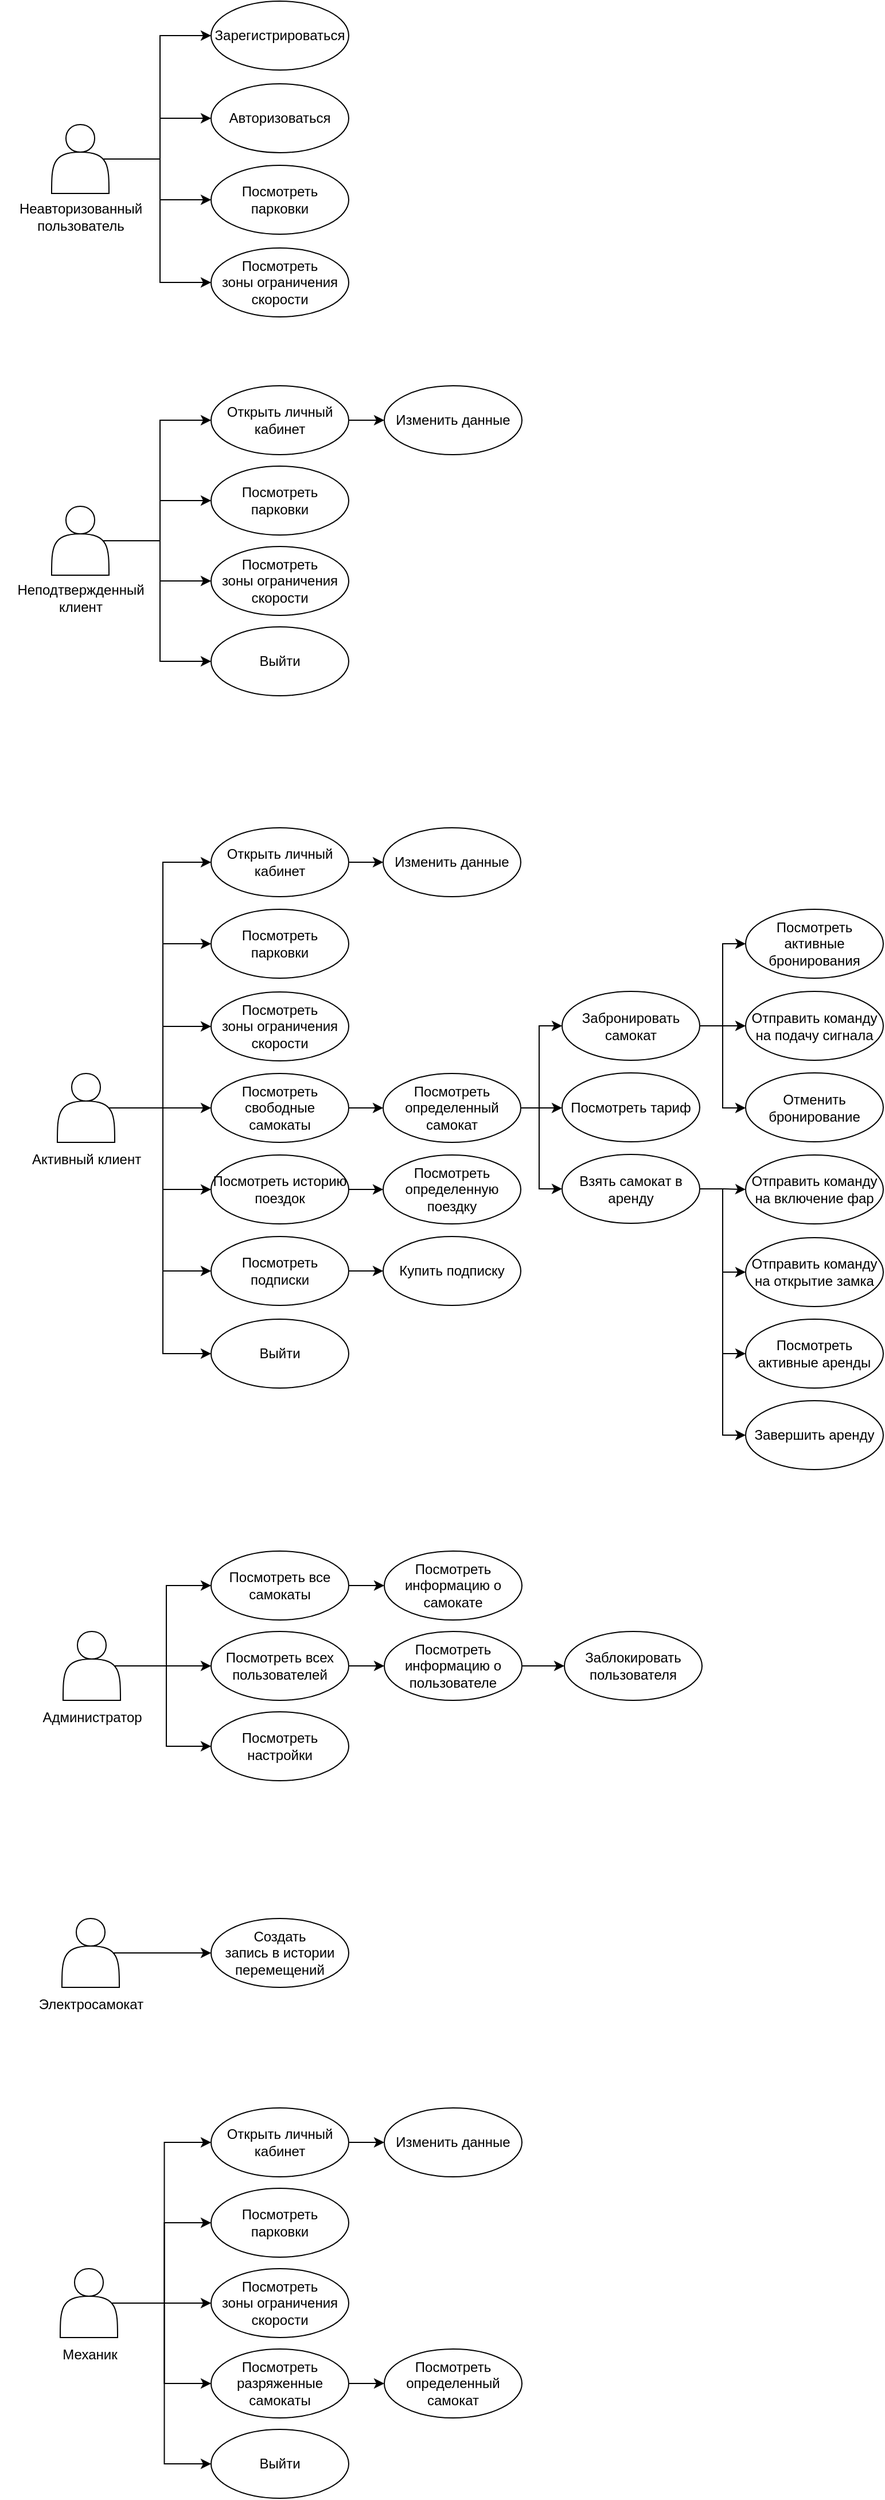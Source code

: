 <mxfile version="21.2.9" type="device">
  <diagram name="Страница 1" id="sC1vlXsgD7HMDIOW7rTh">
    <mxGraphModel dx="1346" dy="1973" grid="1" gridSize="10" guides="1" tooltips="1" connect="1" arrows="1" fold="1" page="1" pageScale="1" pageWidth="827" pageHeight="1169" math="0" shadow="0">
      <root>
        <mxCell id="0" />
        <mxCell id="1" parent="0" />
        <mxCell id="RzFVJwVaNX9K7hLxJ5v1-9" value="" style="group" parent="1" vertex="1" connectable="0">
          <mxGeometry x="340" y="57.5" width="130" height="100" as="geometry" />
        </mxCell>
        <mxCell id="RzFVJwVaNX9K7hLxJ5v1-1" value="" style="shape=actor;whiteSpace=wrap;html=1;" parent="RzFVJwVaNX9K7hLxJ5v1-9" vertex="1">
          <mxGeometry x="40" width="50" height="60" as="geometry" />
        </mxCell>
        <mxCell id="RzFVJwVaNX9K7hLxJ5v1-2" value="Неавторизованный&lt;br&gt;пользователь" style="text;html=1;align=center;verticalAlign=middle;resizable=0;points=[];autosize=1;strokeColor=none;fillColor=none;" parent="RzFVJwVaNX9K7hLxJ5v1-9" vertex="1">
          <mxGeometry y="60" width="130" height="40" as="geometry" />
        </mxCell>
        <mxCell id="RzFVJwVaNX9K7hLxJ5v1-53" value="" style="group" parent="1" vertex="1" connectable="0">
          <mxGeometry x="350" y="1370" width="140" height="100" as="geometry" />
        </mxCell>
        <mxCell id="RzFVJwVaNX9K7hLxJ5v1-54" value="" style="shape=actor;whiteSpace=wrap;html=1;" parent="RzFVJwVaNX9K7hLxJ5v1-53" vertex="1">
          <mxGeometry x="40" width="50" height="60" as="geometry" />
        </mxCell>
        <mxCell id="RzFVJwVaNX9K7hLxJ5v1-55" value="Администратор" style="text;html=1;align=center;verticalAlign=middle;resizable=0;points=[];autosize=1;strokeColor=none;fillColor=none;" parent="RzFVJwVaNX9K7hLxJ5v1-53" vertex="1">
          <mxGeometry x="10" y="60" width="110" height="30" as="geometry" />
        </mxCell>
        <mxCell id="RzFVJwVaNX9K7hLxJ5v1-56" value="Посмотреть все самокаты" style="ellipse;whiteSpace=wrap;html=1;" parent="1" vertex="1">
          <mxGeometry x="519" y="1300" width="120" height="60" as="geometry" />
        </mxCell>
        <mxCell id="RzFVJwVaNX9K7hLxJ5v1-57" value="Посмотреть всех пользователей" style="ellipse;whiteSpace=wrap;html=1;" parent="1" vertex="1">
          <mxGeometry x="519" y="1370" width="120" height="60" as="geometry" />
        </mxCell>
        <mxCell id="RzFVJwVaNX9K7hLxJ5v1-58" value="Посмотреть настройки" style="ellipse;whiteSpace=wrap;html=1;" parent="1" vertex="1">
          <mxGeometry x="519" y="1440" width="120" height="60" as="geometry" />
        </mxCell>
        <mxCell id="RzFVJwVaNX9K7hLxJ5v1-64" style="edgeStyle=orthogonalEdgeStyle;rounded=0;orthogonalLoop=1;jettySize=auto;html=1;entryX=0;entryY=0.5;entryDx=0;entryDy=0;" parent="1" source="RzFVJwVaNX9K7hLxJ5v1-54" target="RzFVJwVaNX9K7hLxJ5v1-56" edge="1">
          <mxGeometry relative="1" as="geometry">
            <Array as="points">
              <mxPoint x="480" y="1400" />
              <mxPoint x="480" y="1330" />
            </Array>
          </mxGeometry>
        </mxCell>
        <mxCell id="RzFVJwVaNX9K7hLxJ5v1-65" style="edgeStyle=orthogonalEdgeStyle;rounded=0;orthogonalLoop=1;jettySize=auto;html=1;entryX=0;entryY=0.5;entryDx=0;entryDy=0;" parent="1" source="RzFVJwVaNX9K7hLxJ5v1-54" target="RzFVJwVaNX9K7hLxJ5v1-57" edge="1">
          <mxGeometry relative="1" as="geometry">
            <Array as="points">
              <mxPoint x="500" y="1400" />
              <mxPoint x="500" y="1400" />
            </Array>
          </mxGeometry>
        </mxCell>
        <mxCell id="RzFVJwVaNX9K7hLxJ5v1-66" style="edgeStyle=orthogonalEdgeStyle;rounded=0;orthogonalLoop=1;jettySize=auto;html=1;entryX=0;entryY=0.5;entryDx=0;entryDy=0;exitX=0.9;exitY=0.5;exitDx=0;exitDy=0;exitPerimeter=0;" parent="1" source="RzFVJwVaNX9K7hLxJ5v1-54" target="RzFVJwVaNX9K7hLxJ5v1-58" edge="1">
          <mxGeometry relative="1" as="geometry">
            <Array as="points">
              <mxPoint x="480" y="1400" />
              <mxPoint x="480" y="1470" />
            </Array>
          </mxGeometry>
        </mxCell>
        <mxCell id="RzFVJwVaNX9K7hLxJ5v1-69" value="Посмотреть информацию о пользователе" style="ellipse;whiteSpace=wrap;html=1;" parent="1" vertex="1">
          <mxGeometry x="670" y="1370" width="120" height="60" as="geometry" />
        </mxCell>
        <mxCell id="RzFVJwVaNX9K7hLxJ5v1-70" value="Заблокировать пользователя" style="ellipse;whiteSpace=wrap;html=1;" parent="1" vertex="1">
          <mxGeometry x="827" y="1370" width="120" height="60" as="geometry" />
        </mxCell>
        <mxCell id="RzFVJwVaNX9K7hLxJ5v1-73" value="Посмотреть информацию о самокате" style="ellipse;whiteSpace=wrap;html=1;" parent="1" vertex="1">
          <mxGeometry x="670" y="1300" width="120" height="60" as="geometry" />
        </mxCell>
        <mxCell id="RzFVJwVaNX9K7hLxJ5v1-81" value="Создать &lt;br&gt;запись в истории перемещений" style="ellipse;whiteSpace=wrap;html=1;" parent="1" vertex="1">
          <mxGeometry x="519" y="1620" width="120" height="60" as="geometry" />
        </mxCell>
        <mxCell id="RzFVJwVaNX9K7hLxJ5v1-82" style="edgeStyle=orthogonalEdgeStyle;rounded=0;orthogonalLoop=1;jettySize=auto;html=1;entryX=0;entryY=0.5;entryDx=0;entryDy=0;exitX=0.9;exitY=0.5;exitDx=0;exitDy=0;exitPerimeter=0;" parent="1" source="RzFVJwVaNX9K7hLxJ5v1-79" target="RzFVJwVaNX9K7hLxJ5v1-81" edge="1">
          <mxGeometry relative="1" as="geometry" />
        </mxCell>
        <mxCell id="AZ-1lsiGDeEGkCJkETwm-26" style="edgeStyle=orthogonalEdgeStyle;rounded=0;orthogonalLoop=1;jettySize=auto;html=1;exitX=1;exitY=0.5;exitDx=0;exitDy=0;entryX=0;entryY=0.5;entryDx=0;entryDy=0;" edge="1" parent="1" source="RzFVJwVaNX9K7hLxJ5v1-20" target="RzFVJwVaNX9K7hLxJ5v1-21">
          <mxGeometry relative="1" as="geometry">
            <Array as="points">
              <mxPoint x="965" y="985" />
              <mxPoint x="965" y="1199" />
            </Array>
          </mxGeometry>
        </mxCell>
        <mxCell id="RzFVJwVaNX9K7hLxJ5v1-21" value="Завершить аренду" style="ellipse;whiteSpace=wrap;html=1;" parent="1" vertex="1">
          <mxGeometry x="985" y="1169" width="120" height="60" as="geometry" />
        </mxCell>
        <mxCell id="Myr7llCobxsqNLO_jpLN-56" style="edgeStyle=orthogonalEdgeStyle;rounded=0;orthogonalLoop=1;jettySize=auto;html=1;entryX=0;entryY=0.5;entryDx=0;entryDy=0;exitX=1;exitY=0.5;exitDx=0;exitDy=0;" parent="1" source="RzFVJwVaNX9K7hLxJ5v1-57" target="RzFVJwVaNX9K7hLxJ5v1-69" edge="1">
          <mxGeometry relative="1" as="geometry">
            <mxPoint x="640" y="1480" as="sourcePoint" />
            <mxPoint x="670" y="1480" as="targetPoint" />
          </mxGeometry>
        </mxCell>
        <mxCell id="Myr7llCobxsqNLO_jpLN-58" style="edgeStyle=orthogonalEdgeStyle;rounded=0;orthogonalLoop=1;jettySize=auto;html=1;entryX=0;entryY=0.5;entryDx=0;entryDy=0;exitX=1;exitY=0.5;exitDx=0;exitDy=0;" parent="1" source="RzFVJwVaNX9K7hLxJ5v1-56" target="RzFVJwVaNX9K7hLxJ5v1-73" edge="1">
          <mxGeometry relative="1" as="geometry">
            <mxPoint x="640" y="1340" as="sourcePoint" />
            <mxPoint x="670" y="1340" as="targetPoint" />
            <Array as="points">
              <mxPoint x="650" y="1330" />
              <mxPoint x="650" y="1330" />
            </Array>
          </mxGeometry>
        </mxCell>
        <mxCell id="Myr7llCobxsqNLO_jpLN-59" style="edgeStyle=orthogonalEdgeStyle;rounded=0;orthogonalLoop=1;jettySize=auto;html=1;entryX=0;entryY=0.5;entryDx=0;entryDy=0;exitX=1;exitY=0.5;exitDx=0;exitDy=0;" parent="1" source="RzFVJwVaNX9K7hLxJ5v1-69" target="RzFVJwVaNX9K7hLxJ5v1-70" edge="1">
          <mxGeometry relative="1" as="geometry">
            <mxPoint x="640" y="1340" as="sourcePoint" />
            <mxPoint x="670" y="1340" as="targetPoint" />
          </mxGeometry>
        </mxCell>
        <mxCell id="AZ-1lsiGDeEGkCJkETwm-3" value="" style="group" vertex="1" connectable="0" parent="1">
          <mxGeometry x="519" y="-50" width="120" height="275" as="geometry" />
        </mxCell>
        <mxCell id="RzFVJwVaNX9K7hLxJ5v1-3" value="Зарегистрироваться" style="ellipse;whiteSpace=wrap;html=1;" parent="AZ-1lsiGDeEGkCJkETwm-3" vertex="1">
          <mxGeometry width="120" height="60" as="geometry" />
        </mxCell>
        <mxCell id="RzFVJwVaNX9K7hLxJ5v1-4" value="Авторизоваться" style="ellipse;whiteSpace=wrap;html=1;" parent="AZ-1lsiGDeEGkCJkETwm-3" vertex="1">
          <mxGeometry y="72" width="120" height="60" as="geometry" />
        </mxCell>
        <mxCell id="AZ-1lsiGDeEGkCJkETwm-1" value="Посмотреть &lt;br&gt;парковки" style="ellipse;whiteSpace=wrap;html=1;" vertex="1" parent="AZ-1lsiGDeEGkCJkETwm-3">
          <mxGeometry y="143" width="120" height="60" as="geometry" />
        </mxCell>
        <mxCell id="AZ-1lsiGDeEGkCJkETwm-2" value="Посмотреть &lt;br&gt;зоны ограничения скорости" style="ellipse;whiteSpace=wrap;html=1;" vertex="1" parent="AZ-1lsiGDeEGkCJkETwm-3">
          <mxGeometry y="215" width="120" height="60" as="geometry" />
        </mxCell>
        <mxCell id="AZ-1lsiGDeEGkCJkETwm-4" style="edgeStyle=orthogonalEdgeStyle;rounded=0;orthogonalLoop=1;jettySize=auto;html=1;entryX=0;entryY=0.5;entryDx=0;entryDy=0;" edge="1" parent="1" source="RzFVJwVaNX9K7hLxJ5v1-1" target="RzFVJwVaNX9K7hLxJ5v1-3">
          <mxGeometry relative="1" as="geometry" />
        </mxCell>
        <mxCell id="AZ-1lsiGDeEGkCJkETwm-5" style="edgeStyle=orthogonalEdgeStyle;rounded=0;orthogonalLoop=1;jettySize=auto;html=1;entryX=0;entryY=0.5;entryDx=0;entryDy=0;" edge="1" parent="1" source="RzFVJwVaNX9K7hLxJ5v1-1" target="RzFVJwVaNX9K7hLxJ5v1-4">
          <mxGeometry relative="1" as="geometry" />
        </mxCell>
        <mxCell id="AZ-1lsiGDeEGkCJkETwm-6" style="edgeStyle=orthogonalEdgeStyle;rounded=0;orthogonalLoop=1;jettySize=auto;html=1;exitX=0.9;exitY=0.5;exitDx=0;exitDy=0;exitPerimeter=0;entryX=0;entryY=0.5;entryDx=0;entryDy=0;" edge="1" parent="1" source="RzFVJwVaNX9K7hLxJ5v1-1" target="AZ-1lsiGDeEGkCJkETwm-1">
          <mxGeometry relative="1" as="geometry" />
        </mxCell>
        <mxCell id="AZ-1lsiGDeEGkCJkETwm-7" style="edgeStyle=orthogonalEdgeStyle;rounded=0;orthogonalLoop=1;jettySize=auto;html=1;exitX=0.9;exitY=0.5;exitDx=0;exitDy=0;exitPerimeter=0;entryX=0;entryY=0.5;entryDx=0;entryDy=0;" edge="1" parent="1" source="RzFVJwVaNX9K7hLxJ5v1-1" target="AZ-1lsiGDeEGkCJkETwm-2">
          <mxGeometry relative="1" as="geometry" />
        </mxCell>
        <mxCell id="AZ-1lsiGDeEGkCJkETwm-44" value="" style="group" vertex="1" connectable="0" parent="1">
          <mxGeometry x="350" y="884" width="120" height="120" as="geometry" />
        </mxCell>
        <mxCell id="RzFVJwVaNX9K7hLxJ5v1-11" value="" style="shape=actor;whiteSpace=wrap;html=1;" parent="AZ-1lsiGDeEGkCJkETwm-44" vertex="1">
          <mxGeometry x="35" width="50" height="60" as="geometry" />
        </mxCell>
        <mxCell id="RzFVJwVaNX9K7hLxJ5v1-12" value="Активный клиент" style="text;html=1;align=center;verticalAlign=middle;resizable=0;points=[];autosize=1;strokeColor=none;fillColor=none;" parent="AZ-1lsiGDeEGkCJkETwm-44" vertex="1">
          <mxGeometry y="60" width="120" height="30" as="geometry" />
        </mxCell>
        <mxCell id="AZ-1lsiGDeEGkCJkETwm-47" value="" style="group" vertex="1" connectable="0" parent="1">
          <mxGeometry x="519" y="670" width="586" height="488" as="geometry" />
        </mxCell>
        <mxCell id="RzFVJwVaNX9K7hLxJ5v1-20" value="Взять самокат в аренду" style="ellipse;whiteSpace=wrap;html=1;" parent="AZ-1lsiGDeEGkCJkETwm-47" vertex="1">
          <mxGeometry x="306" y="284.5" width="120" height="60" as="geometry" />
        </mxCell>
        <mxCell id="RzFVJwVaNX9K7hLxJ5v1-24" value="Забронировать самокат" style="ellipse;whiteSpace=wrap;html=1;flipH=0;flipV=1;" parent="AZ-1lsiGDeEGkCJkETwm-47" vertex="1">
          <mxGeometry x="306" y="142.5" width="120" height="60" as="geometry" />
        </mxCell>
        <mxCell id="Myr7llCobxsqNLO_jpLN-3" value="Отменить бронирование" style="ellipse;whiteSpace=wrap;html=1;" parent="AZ-1lsiGDeEGkCJkETwm-47" vertex="1">
          <mxGeometry x="466" y="213.5" width="120" height="60" as="geometry" />
        </mxCell>
        <mxCell id="AZ-1lsiGDeEGkCJkETwm-27" style="edgeStyle=orthogonalEdgeStyle;rounded=0;orthogonalLoop=1;jettySize=auto;html=1;exitX=1;exitY=0.5;exitDx=0;exitDy=0;entryX=0;entryY=0.5;entryDx=0;entryDy=0;" edge="1" parent="AZ-1lsiGDeEGkCJkETwm-47" source="RzFVJwVaNX9K7hLxJ5v1-24" target="Myr7llCobxsqNLO_jpLN-3">
          <mxGeometry relative="1" as="geometry">
            <Array as="points">
              <mxPoint x="446" y="173" />
              <mxPoint x="446" y="244" />
              <mxPoint x="466" y="244" />
            </Array>
          </mxGeometry>
        </mxCell>
        <mxCell id="Myr7llCobxsqNLO_jpLN-28" value="Отправить команду на подачу сигнала" style="ellipse;whiteSpace=wrap;html=1;" parent="AZ-1lsiGDeEGkCJkETwm-47" vertex="1">
          <mxGeometry x="466" y="142.5" width="120" height="60" as="geometry" />
        </mxCell>
        <mxCell id="AZ-1lsiGDeEGkCJkETwm-40" style="edgeStyle=orthogonalEdgeStyle;rounded=0;orthogonalLoop=1;jettySize=auto;html=1;entryX=0;entryY=0.5;entryDx=0;entryDy=0;" edge="1" parent="AZ-1lsiGDeEGkCJkETwm-47" source="RzFVJwVaNX9K7hLxJ5v1-24" target="Myr7llCobxsqNLO_jpLN-28">
          <mxGeometry relative="1" as="geometry" />
        </mxCell>
        <mxCell id="Myr7llCobxsqNLO_jpLN-30" value="Отправить команду на открытие замка" style="ellipse;whiteSpace=wrap;html=1;" parent="AZ-1lsiGDeEGkCJkETwm-47" vertex="1">
          <mxGeometry x="466" y="357" width="120" height="60" as="geometry" />
        </mxCell>
        <mxCell id="AZ-1lsiGDeEGkCJkETwm-25" style="edgeStyle=orthogonalEdgeStyle;rounded=0;orthogonalLoop=1;jettySize=auto;html=1;exitX=1;exitY=0.5;exitDx=0;exitDy=0;entryX=0;entryY=0.5;entryDx=0;entryDy=0;" edge="1" parent="AZ-1lsiGDeEGkCJkETwm-47" source="RzFVJwVaNX9K7hLxJ5v1-20" target="Myr7llCobxsqNLO_jpLN-30">
          <mxGeometry relative="1" as="geometry">
            <Array as="points">
              <mxPoint x="446" y="315" />
              <mxPoint x="446" y="387" />
            </Array>
          </mxGeometry>
        </mxCell>
        <mxCell id="Myr7llCobxsqNLO_jpLN-31" value="Отправить команду на включение фар" style="ellipse;whiteSpace=wrap;html=1;" parent="AZ-1lsiGDeEGkCJkETwm-47" vertex="1">
          <mxGeometry x="466" y="285" width="120" height="60" as="geometry" />
        </mxCell>
        <mxCell id="AZ-1lsiGDeEGkCJkETwm-24" style="edgeStyle=orthogonalEdgeStyle;rounded=0;orthogonalLoop=1;jettySize=auto;html=1;exitX=1;exitY=0.5;exitDx=0;exitDy=0;entryX=0;entryY=0.5;entryDx=0;entryDy=0;" edge="1" parent="AZ-1lsiGDeEGkCJkETwm-47" source="RzFVJwVaNX9K7hLxJ5v1-20" target="Myr7llCobxsqNLO_jpLN-31">
          <mxGeometry relative="1" as="geometry" />
        </mxCell>
        <mxCell id="RzFVJwVaNX9K7hLxJ5v1-18" value="Посмотреть определенную поездку" style="ellipse;whiteSpace=wrap;html=1;" parent="AZ-1lsiGDeEGkCJkETwm-47" vertex="1">
          <mxGeometry x="150" y="285" width="120" height="60" as="geometry" />
        </mxCell>
        <mxCell id="Myr7llCobxsqNLO_jpLN-1" value="Изменить данные" style="ellipse;whiteSpace=wrap;html=1;" parent="AZ-1lsiGDeEGkCJkETwm-47" vertex="1">
          <mxGeometry x="150" width="120" height="60" as="geometry" />
        </mxCell>
        <mxCell id="AZ-1lsiGDeEGkCJkETwm-31" style="edgeStyle=orthogonalEdgeStyle;rounded=0;orthogonalLoop=1;jettySize=auto;html=1;exitX=1;exitY=0.5;exitDx=0;exitDy=0;entryX=0;entryY=0.5;entryDx=0;entryDy=0;" edge="1" parent="AZ-1lsiGDeEGkCJkETwm-47" source="Myr7llCobxsqNLO_jpLN-5" target="RzFVJwVaNX9K7hLxJ5v1-24">
          <mxGeometry relative="1" as="geometry">
            <Array as="points">
              <mxPoint x="286" y="244" />
              <mxPoint x="286" y="173" />
            </Array>
          </mxGeometry>
        </mxCell>
        <mxCell id="AZ-1lsiGDeEGkCJkETwm-33" style="edgeStyle=orthogonalEdgeStyle;rounded=0;orthogonalLoop=1;jettySize=auto;html=1;exitX=1;exitY=0.5;exitDx=0;exitDy=0;entryX=0;entryY=0.5;entryDx=0;entryDy=0;" edge="1" parent="AZ-1lsiGDeEGkCJkETwm-47" source="Myr7llCobxsqNLO_jpLN-5" target="RzFVJwVaNX9K7hLxJ5v1-20">
          <mxGeometry relative="1" as="geometry">
            <Array as="points">
              <mxPoint x="286" y="244" />
              <mxPoint x="286" y="315" />
            </Array>
          </mxGeometry>
        </mxCell>
        <mxCell id="Myr7llCobxsqNLO_jpLN-5" value="Посмотреть определенный самокат" style="ellipse;whiteSpace=wrap;html=1;flipH=0;" parent="AZ-1lsiGDeEGkCJkETwm-47" vertex="1">
          <mxGeometry x="150" y="214" width="120" height="60" as="geometry" />
        </mxCell>
        <mxCell id="AZ-1lsiGDeEGkCJkETwm-11" value="Посмотреть &lt;br&gt;зоны ограничения скорости" style="ellipse;whiteSpace=wrap;html=1;" vertex="1" parent="AZ-1lsiGDeEGkCJkETwm-47">
          <mxGeometry y="143" width="120" height="60" as="geometry" />
        </mxCell>
        <mxCell id="AZ-1lsiGDeEGkCJkETwm-35" style="edgeStyle=orthogonalEdgeStyle;rounded=0;orthogonalLoop=1;jettySize=auto;html=1;exitX=1;exitY=0.5;exitDx=0;exitDy=0;entryX=0;entryY=0.5;entryDx=0;entryDy=0;" edge="1" parent="AZ-1lsiGDeEGkCJkETwm-47" source="RzFVJwVaNX9K7hLxJ5v1-14" target="Myr7llCobxsqNLO_jpLN-1">
          <mxGeometry relative="1" as="geometry" />
        </mxCell>
        <mxCell id="RzFVJwVaNX9K7hLxJ5v1-14" value="Открыть личный кабинет" style="ellipse;whiteSpace=wrap;html=1;" parent="AZ-1lsiGDeEGkCJkETwm-47" vertex="1">
          <mxGeometry width="120" height="60" as="geometry" />
        </mxCell>
        <mxCell id="RzFVJwVaNX9K7hLxJ5v1-15" value="Посмотреть парковки" style="ellipse;whiteSpace=wrap;html=1;" parent="AZ-1lsiGDeEGkCJkETwm-47" vertex="1">
          <mxGeometry y="71" width="120" height="60" as="geometry" />
        </mxCell>
        <mxCell id="AZ-1lsiGDeEGkCJkETwm-34" style="edgeStyle=orthogonalEdgeStyle;rounded=0;orthogonalLoop=1;jettySize=auto;html=1;exitX=1;exitY=0.5;exitDx=0;exitDy=0;entryX=0;entryY=0.5;entryDx=0;entryDy=0;" edge="1" parent="AZ-1lsiGDeEGkCJkETwm-47" source="RzFVJwVaNX9K7hLxJ5v1-16" target="Myr7llCobxsqNLO_jpLN-5">
          <mxGeometry relative="1" as="geometry" />
        </mxCell>
        <mxCell id="RzFVJwVaNX9K7hLxJ5v1-16" value="Посмотреть свободные самокаты" style="ellipse;whiteSpace=wrap;html=1;flipH=0;" parent="AZ-1lsiGDeEGkCJkETwm-47" vertex="1">
          <mxGeometry y="214" width="120" height="60" as="geometry" />
        </mxCell>
        <mxCell id="AZ-1lsiGDeEGkCJkETwm-37" style="edgeStyle=orthogonalEdgeStyle;rounded=0;orthogonalLoop=1;jettySize=auto;html=1;exitX=1;exitY=0.5;exitDx=0;exitDy=0;entryX=0;entryY=0.5;entryDx=0;entryDy=0;" edge="1" parent="AZ-1lsiGDeEGkCJkETwm-47" source="RzFVJwVaNX9K7hLxJ5v1-17" target="RzFVJwVaNX9K7hLxJ5v1-18">
          <mxGeometry relative="1" as="geometry" />
        </mxCell>
        <mxCell id="RzFVJwVaNX9K7hLxJ5v1-17" value="Посмотреть историю поездок" style="ellipse;whiteSpace=wrap;html=1;" parent="AZ-1lsiGDeEGkCJkETwm-47" vertex="1">
          <mxGeometry y="285" width="120" height="60" as="geometry" />
        </mxCell>
        <mxCell id="AZ-1lsiGDeEGkCJkETwm-8" value="Выйти" style="ellipse;whiteSpace=wrap;html=1;" vertex="1" parent="AZ-1lsiGDeEGkCJkETwm-47">
          <mxGeometry y="428" width="120" height="60" as="geometry" />
        </mxCell>
        <mxCell id="AZ-1lsiGDeEGkCJkETwm-14" value="Посмотреть активные бронирования" style="ellipse;whiteSpace=wrap;html=1;" vertex="1" parent="AZ-1lsiGDeEGkCJkETwm-47">
          <mxGeometry x="466" y="71" width="120" height="60" as="geometry" />
        </mxCell>
        <mxCell id="AZ-1lsiGDeEGkCJkETwm-29" style="edgeStyle=orthogonalEdgeStyle;rounded=0;orthogonalLoop=1;jettySize=auto;html=1;exitX=1;exitY=0.5;exitDx=0;exitDy=0;entryX=0;entryY=0.5;entryDx=0;entryDy=0;" edge="1" parent="AZ-1lsiGDeEGkCJkETwm-47" source="RzFVJwVaNX9K7hLxJ5v1-24" target="AZ-1lsiGDeEGkCJkETwm-14">
          <mxGeometry relative="1" as="geometry">
            <Array as="points">
              <mxPoint x="446" y="173" />
              <mxPoint x="446" y="101" />
            </Array>
          </mxGeometry>
        </mxCell>
        <mxCell id="AZ-1lsiGDeEGkCJkETwm-15" value="Посмотреть активные аренды" style="ellipse;whiteSpace=wrap;html=1;" vertex="1" parent="AZ-1lsiGDeEGkCJkETwm-47">
          <mxGeometry x="466" y="428" width="120" height="60" as="geometry" />
        </mxCell>
        <mxCell id="AZ-1lsiGDeEGkCJkETwm-30" style="edgeStyle=orthogonalEdgeStyle;rounded=0;orthogonalLoop=1;jettySize=auto;html=1;exitX=1;exitY=0.5;exitDx=0;exitDy=0;entryX=0;entryY=0.5;entryDx=0;entryDy=0;" edge="1" parent="AZ-1lsiGDeEGkCJkETwm-47" source="RzFVJwVaNX9K7hLxJ5v1-20" target="AZ-1lsiGDeEGkCJkETwm-15">
          <mxGeometry relative="1" as="geometry">
            <Array as="points">
              <mxPoint x="446" y="315" />
              <mxPoint x="446" y="458" />
            </Array>
          </mxGeometry>
        </mxCell>
        <mxCell id="AZ-1lsiGDeEGkCJkETwm-16" value="Посмотреть подписки" style="ellipse;whiteSpace=wrap;html=1;" vertex="1" parent="AZ-1lsiGDeEGkCJkETwm-47">
          <mxGeometry y="356" width="120" height="60" as="geometry" />
        </mxCell>
        <mxCell id="AZ-1lsiGDeEGkCJkETwm-19" value="Посмотреть тариф" style="ellipse;whiteSpace=wrap;html=1;flipH=0;flipV=1;" vertex="1" parent="AZ-1lsiGDeEGkCJkETwm-47">
          <mxGeometry x="306" y="213.5" width="120" height="60" as="geometry" />
        </mxCell>
        <mxCell id="AZ-1lsiGDeEGkCJkETwm-32" style="edgeStyle=orthogonalEdgeStyle;rounded=0;orthogonalLoop=1;jettySize=auto;html=1;exitX=1;exitY=0.5;exitDx=0;exitDy=0;entryX=0;entryY=0.5;entryDx=0;entryDy=0;" edge="1" parent="AZ-1lsiGDeEGkCJkETwm-47" source="Myr7llCobxsqNLO_jpLN-5" target="AZ-1lsiGDeEGkCJkETwm-19">
          <mxGeometry relative="1" as="geometry" />
        </mxCell>
        <mxCell id="AZ-1lsiGDeEGkCJkETwm-41" value="Купить подписку" style="ellipse;whiteSpace=wrap;html=1;" vertex="1" parent="AZ-1lsiGDeEGkCJkETwm-47">
          <mxGeometry x="150" y="356" width="120" height="60" as="geometry" />
        </mxCell>
        <mxCell id="AZ-1lsiGDeEGkCJkETwm-42" style="edgeStyle=orthogonalEdgeStyle;rounded=0;orthogonalLoop=1;jettySize=auto;html=1;entryX=0;entryY=0.5;entryDx=0;entryDy=0;" edge="1" parent="AZ-1lsiGDeEGkCJkETwm-47" source="AZ-1lsiGDeEGkCJkETwm-16" target="AZ-1lsiGDeEGkCJkETwm-41">
          <mxGeometry relative="1" as="geometry" />
        </mxCell>
        <mxCell id="AZ-1lsiGDeEGkCJkETwm-48" style="edgeStyle=orthogonalEdgeStyle;rounded=0;orthogonalLoop=1;jettySize=auto;html=1;entryX=0;entryY=0.5;entryDx=0;entryDy=0;exitX=0.9;exitY=0.5;exitDx=0;exitDy=0;exitPerimeter=0;" edge="1" parent="1" source="RzFVJwVaNX9K7hLxJ5v1-11" target="RzFVJwVaNX9K7hLxJ5v1-14">
          <mxGeometry relative="1" as="geometry" />
        </mxCell>
        <mxCell id="AZ-1lsiGDeEGkCJkETwm-49" style="edgeStyle=orthogonalEdgeStyle;rounded=0;orthogonalLoop=1;jettySize=auto;html=1;exitX=0.9;exitY=0.5;exitDx=0;exitDy=0;exitPerimeter=0;entryX=0;entryY=0.5;entryDx=0;entryDy=0;" edge="1" parent="1" source="RzFVJwVaNX9K7hLxJ5v1-11" target="RzFVJwVaNX9K7hLxJ5v1-15">
          <mxGeometry relative="1" as="geometry" />
        </mxCell>
        <mxCell id="AZ-1lsiGDeEGkCJkETwm-50" style="edgeStyle=orthogonalEdgeStyle;rounded=0;orthogonalLoop=1;jettySize=auto;html=1;exitX=0.9;exitY=0.5;exitDx=0;exitDy=0;exitPerimeter=0;entryX=0;entryY=0.5;entryDx=0;entryDy=0;" edge="1" parent="1" source="RzFVJwVaNX9K7hLxJ5v1-11" target="AZ-1lsiGDeEGkCJkETwm-11">
          <mxGeometry relative="1" as="geometry" />
        </mxCell>
        <mxCell id="AZ-1lsiGDeEGkCJkETwm-51" style="edgeStyle=orthogonalEdgeStyle;rounded=0;orthogonalLoop=1;jettySize=auto;html=1;exitX=0.9;exitY=0.5;exitDx=0;exitDy=0;exitPerimeter=0;entryX=0;entryY=0.5;entryDx=0;entryDy=0;" edge="1" parent="1" source="RzFVJwVaNX9K7hLxJ5v1-11" target="RzFVJwVaNX9K7hLxJ5v1-16">
          <mxGeometry relative="1" as="geometry" />
        </mxCell>
        <mxCell id="AZ-1lsiGDeEGkCJkETwm-52" style="edgeStyle=orthogonalEdgeStyle;rounded=0;orthogonalLoop=1;jettySize=auto;html=1;exitX=0.9;exitY=0.5;exitDx=0;exitDy=0;exitPerimeter=0;entryX=0;entryY=0.5;entryDx=0;entryDy=0;" edge="1" parent="1" source="RzFVJwVaNX9K7hLxJ5v1-11" target="RzFVJwVaNX9K7hLxJ5v1-17">
          <mxGeometry relative="1" as="geometry" />
        </mxCell>
        <mxCell id="AZ-1lsiGDeEGkCJkETwm-53" style="edgeStyle=orthogonalEdgeStyle;rounded=0;orthogonalLoop=1;jettySize=auto;html=1;exitX=0.9;exitY=0.5;exitDx=0;exitDy=0;exitPerimeter=0;entryX=0;entryY=0.5;entryDx=0;entryDy=0;" edge="1" parent="1" source="RzFVJwVaNX9K7hLxJ5v1-11" target="AZ-1lsiGDeEGkCJkETwm-16">
          <mxGeometry relative="1" as="geometry" />
        </mxCell>
        <mxCell id="AZ-1lsiGDeEGkCJkETwm-54" style="edgeStyle=orthogonalEdgeStyle;rounded=0;orthogonalLoop=1;jettySize=auto;html=1;exitX=0.9;exitY=0.5;exitDx=0;exitDy=0;exitPerimeter=0;entryX=0;entryY=0.5;entryDx=0;entryDy=0;" edge="1" parent="1" source="RzFVJwVaNX9K7hLxJ5v1-11" target="AZ-1lsiGDeEGkCJkETwm-8">
          <mxGeometry relative="1" as="geometry" />
        </mxCell>
        <mxCell id="AZ-1lsiGDeEGkCJkETwm-58" value="" style="group" vertex="1" connectable="0" parent="1">
          <mxGeometry x="335" y="390" width="160" height="120" as="geometry" />
        </mxCell>
        <mxCell id="AZ-1lsiGDeEGkCJkETwm-56" value="" style="shape=actor;whiteSpace=wrap;html=1;" vertex="1" parent="AZ-1lsiGDeEGkCJkETwm-58">
          <mxGeometry x="45" width="50" height="60" as="geometry" />
        </mxCell>
        <mxCell id="AZ-1lsiGDeEGkCJkETwm-57" value="Неподтвержденный &lt;br&gt;клиент" style="text;html=1;align=center;verticalAlign=middle;resizable=0;points=[];autosize=1;strokeColor=none;fillColor=none;" vertex="1" parent="AZ-1lsiGDeEGkCJkETwm-58">
          <mxGeometry y="60" width="140" height="40" as="geometry" />
        </mxCell>
        <mxCell id="AZ-1lsiGDeEGkCJkETwm-59" value="Изменить данные" style="ellipse;whiteSpace=wrap;html=1;" vertex="1" parent="1">
          <mxGeometry x="670" y="285" width="120" height="60" as="geometry" />
        </mxCell>
        <mxCell id="AZ-1lsiGDeEGkCJkETwm-65" style="edgeStyle=orthogonalEdgeStyle;rounded=0;orthogonalLoop=1;jettySize=auto;html=1;entryX=0;entryY=0.5;entryDx=0;entryDy=0;exitX=0.9;exitY=0.5;exitDx=0;exitDy=0;exitPerimeter=0;" edge="1" parent="1" source="AZ-1lsiGDeEGkCJkETwm-56" target="AZ-1lsiGDeEGkCJkETwm-61">
          <mxGeometry relative="1" as="geometry" />
        </mxCell>
        <mxCell id="AZ-1lsiGDeEGkCJkETwm-66" style="edgeStyle=orthogonalEdgeStyle;rounded=0;orthogonalLoop=1;jettySize=auto;html=1;exitX=0.9;exitY=0.5;exitDx=0;exitDy=0;exitPerimeter=0;entryX=0;entryY=0.5;entryDx=0;entryDy=0;" edge="1" parent="1" source="AZ-1lsiGDeEGkCJkETwm-56" target="AZ-1lsiGDeEGkCJkETwm-62">
          <mxGeometry relative="1" as="geometry" />
        </mxCell>
        <mxCell id="AZ-1lsiGDeEGkCJkETwm-67" style="edgeStyle=orthogonalEdgeStyle;rounded=0;orthogonalLoop=1;jettySize=auto;html=1;exitX=0.9;exitY=0.5;exitDx=0;exitDy=0;exitPerimeter=0;entryX=0;entryY=0.5;entryDx=0;entryDy=0;" edge="1" parent="1" source="AZ-1lsiGDeEGkCJkETwm-56" target="AZ-1lsiGDeEGkCJkETwm-60">
          <mxGeometry relative="1" as="geometry" />
        </mxCell>
        <mxCell id="AZ-1lsiGDeEGkCJkETwm-68" style="edgeStyle=orthogonalEdgeStyle;rounded=0;orthogonalLoop=1;jettySize=auto;html=1;exitX=0.9;exitY=0.5;exitDx=0;exitDy=0;exitPerimeter=0;entryX=0;entryY=0.5;entryDx=0;entryDy=0;" edge="1" parent="1" source="AZ-1lsiGDeEGkCJkETwm-56" target="AZ-1lsiGDeEGkCJkETwm-63">
          <mxGeometry relative="1" as="geometry" />
        </mxCell>
        <mxCell id="AZ-1lsiGDeEGkCJkETwm-60" value="Посмотреть &lt;br&gt;зоны ограничения скорости" style="ellipse;whiteSpace=wrap;html=1;" vertex="1" parent="1">
          <mxGeometry x="519" y="425" width="120" height="60" as="geometry" />
        </mxCell>
        <mxCell id="AZ-1lsiGDeEGkCJkETwm-69" style="edgeStyle=orthogonalEdgeStyle;rounded=0;orthogonalLoop=1;jettySize=auto;html=1;exitX=1;exitY=0.5;exitDx=0;exitDy=0;entryX=0;entryY=0.5;entryDx=0;entryDy=0;" edge="1" parent="1" source="AZ-1lsiGDeEGkCJkETwm-61" target="AZ-1lsiGDeEGkCJkETwm-59">
          <mxGeometry relative="1" as="geometry" />
        </mxCell>
        <mxCell id="AZ-1lsiGDeEGkCJkETwm-61" value="Открыть личный кабинет" style="ellipse;whiteSpace=wrap;html=1;" vertex="1" parent="1">
          <mxGeometry x="519" y="285" width="120" height="60" as="geometry" />
        </mxCell>
        <mxCell id="AZ-1lsiGDeEGkCJkETwm-62" value="Посмотреть парковки" style="ellipse;whiteSpace=wrap;html=1;" vertex="1" parent="1">
          <mxGeometry x="519" y="355" width="120" height="60" as="geometry" />
        </mxCell>
        <mxCell id="AZ-1lsiGDeEGkCJkETwm-63" value="Выйти" style="ellipse;whiteSpace=wrap;html=1;" vertex="1" parent="1">
          <mxGeometry x="519" y="495" width="120" height="60" as="geometry" />
        </mxCell>
        <mxCell id="AZ-1lsiGDeEGkCJkETwm-74" value="Изменить данные" style="ellipse;whiteSpace=wrap;html=1;" vertex="1" parent="1">
          <mxGeometry x="670" y="1785" width="120" height="60" as="geometry" />
        </mxCell>
        <mxCell id="AZ-1lsiGDeEGkCJkETwm-80" style="edgeStyle=orthogonalEdgeStyle;rounded=0;orthogonalLoop=1;jettySize=auto;html=1;exitX=1;exitY=0.5;exitDx=0;exitDy=0;entryX=0;entryY=0.5;entryDx=0;entryDy=0;" edge="1" source="AZ-1lsiGDeEGkCJkETwm-81" target="AZ-1lsiGDeEGkCJkETwm-74" parent="1">
          <mxGeometry relative="1" as="geometry" />
        </mxCell>
        <mxCell id="AZ-1lsiGDeEGkCJkETwm-86" style="edgeStyle=orthogonalEdgeStyle;rounded=0;orthogonalLoop=1;jettySize=auto;html=1;exitX=1;exitY=0.5;exitDx=0;exitDy=0;entryX=0;entryY=0.5;entryDx=0;entryDy=0;" edge="1" parent="1" source="AZ-1lsiGDeEGkCJkETwm-84" target="AZ-1lsiGDeEGkCJkETwm-85">
          <mxGeometry relative="1" as="geometry" />
        </mxCell>
        <mxCell id="AZ-1lsiGDeEGkCJkETwm-85" value="Посмотреть определенный самокат" style="ellipse;whiteSpace=wrap;html=1;flipH=0;" vertex="1" parent="1">
          <mxGeometry x="670" y="1995" width="120" height="60" as="geometry" />
        </mxCell>
        <mxCell id="AZ-1lsiGDeEGkCJkETwm-87" value="" style="group" vertex="1" connectable="0" parent="1">
          <mxGeometry x="377.5" y="1925" width="70" height="90" as="geometry" />
        </mxCell>
        <mxCell id="AZ-1lsiGDeEGkCJkETwm-72" value="" style="shape=actor;whiteSpace=wrap;html=1;" vertex="1" parent="AZ-1lsiGDeEGkCJkETwm-87">
          <mxGeometry x="10" width="50" height="60" as="geometry" />
        </mxCell>
        <mxCell id="AZ-1lsiGDeEGkCJkETwm-73" value="Механик" style="text;html=1;align=center;verticalAlign=middle;resizable=0;points=[];autosize=1;strokeColor=none;fillColor=none;" vertex="1" parent="AZ-1lsiGDeEGkCJkETwm-87">
          <mxGeometry y="60" width="70" height="30" as="geometry" />
        </mxCell>
        <mxCell id="AZ-1lsiGDeEGkCJkETwm-88" value="" style="group" vertex="1" connectable="0" parent="1">
          <mxGeometry x="519" y="1785" width="120" height="340" as="geometry" />
        </mxCell>
        <mxCell id="AZ-1lsiGDeEGkCJkETwm-79" value="Посмотреть &lt;br&gt;зоны ограничения скорости" style="ellipse;whiteSpace=wrap;html=1;" vertex="1" parent="AZ-1lsiGDeEGkCJkETwm-88">
          <mxGeometry y="140" width="120" height="60" as="geometry" />
        </mxCell>
        <mxCell id="AZ-1lsiGDeEGkCJkETwm-81" value="Открыть личный кабинет" style="ellipse;whiteSpace=wrap;html=1;" vertex="1" parent="AZ-1lsiGDeEGkCJkETwm-88">
          <mxGeometry width="120" height="60" as="geometry" />
        </mxCell>
        <mxCell id="AZ-1lsiGDeEGkCJkETwm-82" value="Посмотреть парковки" style="ellipse;whiteSpace=wrap;html=1;" vertex="1" parent="AZ-1lsiGDeEGkCJkETwm-88">
          <mxGeometry y="70" width="120" height="60" as="geometry" />
        </mxCell>
        <mxCell id="AZ-1lsiGDeEGkCJkETwm-83" value="Выйти" style="ellipse;whiteSpace=wrap;html=1;" vertex="1" parent="AZ-1lsiGDeEGkCJkETwm-88">
          <mxGeometry y="280" width="120" height="60" as="geometry" />
        </mxCell>
        <mxCell id="AZ-1lsiGDeEGkCJkETwm-84" value="Посмотреть разряженные самокаты" style="ellipse;whiteSpace=wrap;html=1;" vertex="1" parent="AZ-1lsiGDeEGkCJkETwm-88">
          <mxGeometry y="210" width="120" height="60" as="geometry" />
        </mxCell>
        <mxCell id="AZ-1lsiGDeEGkCJkETwm-89" style="edgeStyle=orthogonalEdgeStyle;rounded=0;orthogonalLoop=1;jettySize=auto;html=1;exitX=0.9;exitY=0.5;exitDx=0;exitDy=0;exitPerimeter=0;entryX=0;entryY=0.5;entryDx=0;entryDy=0;" edge="1" parent="1" source="AZ-1lsiGDeEGkCJkETwm-72" target="AZ-1lsiGDeEGkCJkETwm-81">
          <mxGeometry relative="1" as="geometry" />
        </mxCell>
        <mxCell id="AZ-1lsiGDeEGkCJkETwm-90" style="edgeStyle=orthogonalEdgeStyle;rounded=0;orthogonalLoop=1;jettySize=auto;html=1;exitX=0.9;exitY=0.5;exitDx=0;exitDy=0;exitPerimeter=0;entryX=0;entryY=0.5;entryDx=0;entryDy=0;" edge="1" parent="1" source="AZ-1lsiGDeEGkCJkETwm-72" target="AZ-1lsiGDeEGkCJkETwm-82">
          <mxGeometry relative="1" as="geometry" />
        </mxCell>
        <mxCell id="AZ-1lsiGDeEGkCJkETwm-91" style="edgeStyle=orthogonalEdgeStyle;rounded=0;orthogonalLoop=1;jettySize=auto;html=1;exitX=0.9;exitY=0.5;exitDx=0;exitDy=0;exitPerimeter=0;entryX=0;entryY=0.5;entryDx=0;entryDy=0;" edge="1" parent="1" source="AZ-1lsiGDeEGkCJkETwm-72" target="AZ-1lsiGDeEGkCJkETwm-79">
          <mxGeometry relative="1" as="geometry" />
        </mxCell>
        <mxCell id="AZ-1lsiGDeEGkCJkETwm-92" style="edgeStyle=orthogonalEdgeStyle;rounded=0;orthogonalLoop=1;jettySize=auto;html=1;exitX=0.9;exitY=0.5;exitDx=0;exitDy=0;exitPerimeter=0;entryX=0;entryY=0.5;entryDx=0;entryDy=0;" edge="1" parent="1" source="AZ-1lsiGDeEGkCJkETwm-72" target="AZ-1lsiGDeEGkCJkETwm-84">
          <mxGeometry relative="1" as="geometry" />
        </mxCell>
        <mxCell id="AZ-1lsiGDeEGkCJkETwm-93" style="edgeStyle=orthogonalEdgeStyle;rounded=0;orthogonalLoop=1;jettySize=auto;html=1;exitX=0.9;exitY=0.5;exitDx=0;exitDy=0;exitPerimeter=0;entryX=0;entryY=0.5;entryDx=0;entryDy=0;" edge="1" parent="1" source="AZ-1lsiGDeEGkCJkETwm-72" target="AZ-1lsiGDeEGkCJkETwm-83">
          <mxGeometry relative="1" as="geometry" />
        </mxCell>
        <mxCell id="RzFVJwVaNX9K7hLxJ5v1-79" value="" style="shape=actor;whiteSpace=wrap;html=1;" parent="1" vertex="1">
          <mxGeometry x="389" y="1620" width="50" height="60" as="geometry" />
        </mxCell>
        <mxCell id="RzFVJwVaNX9K7hLxJ5v1-80" value="Электросамокат" style="text;html=1;align=center;verticalAlign=middle;resizable=0;points=[];autosize=1;strokeColor=none;fillColor=none;" parent="1" vertex="1">
          <mxGeometry x="354" y="1680" width="120" height="30" as="geometry" />
        </mxCell>
      </root>
    </mxGraphModel>
  </diagram>
</mxfile>
